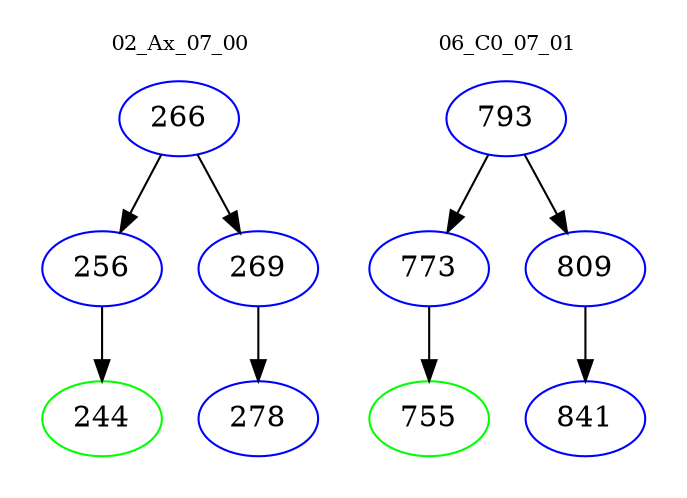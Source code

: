 digraph{
subgraph cluster_0 {
color = white
label = "02_Ax_07_00";
fontsize=10;
T0_266 [label="266", color="blue"]
T0_266 -> T0_256 [color="black"]
T0_256 [label="256", color="blue"]
T0_256 -> T0_244 [color="black"]
T0_244 [label="244", color="green"]
T0_266 -> T0_269 [color="black"]
T0_269 [label="269", color="blue"]
T0_269 -> T0_278 [color="black"]
T0_278 [label="278", color="blue"]
}
subgraph cluster_1 {
color = white
label = "06_C0_07_01";
fontsize=10;
T1_793 [label="793", color="blue"]
T1_793 -> T1_773 [color="black"]
T1_773 [label="773", color="blue"]
T1_773 -> T1_755 [color="black"]
T1_755 [label="755", color="green"]
T1_793 -> T1_809 [color="black"]
T1_809 [label="809", color="blue"]
T1_809 -> T1_841 [color="black"]
T1_841 [label="841", color="blue"]
}
}
